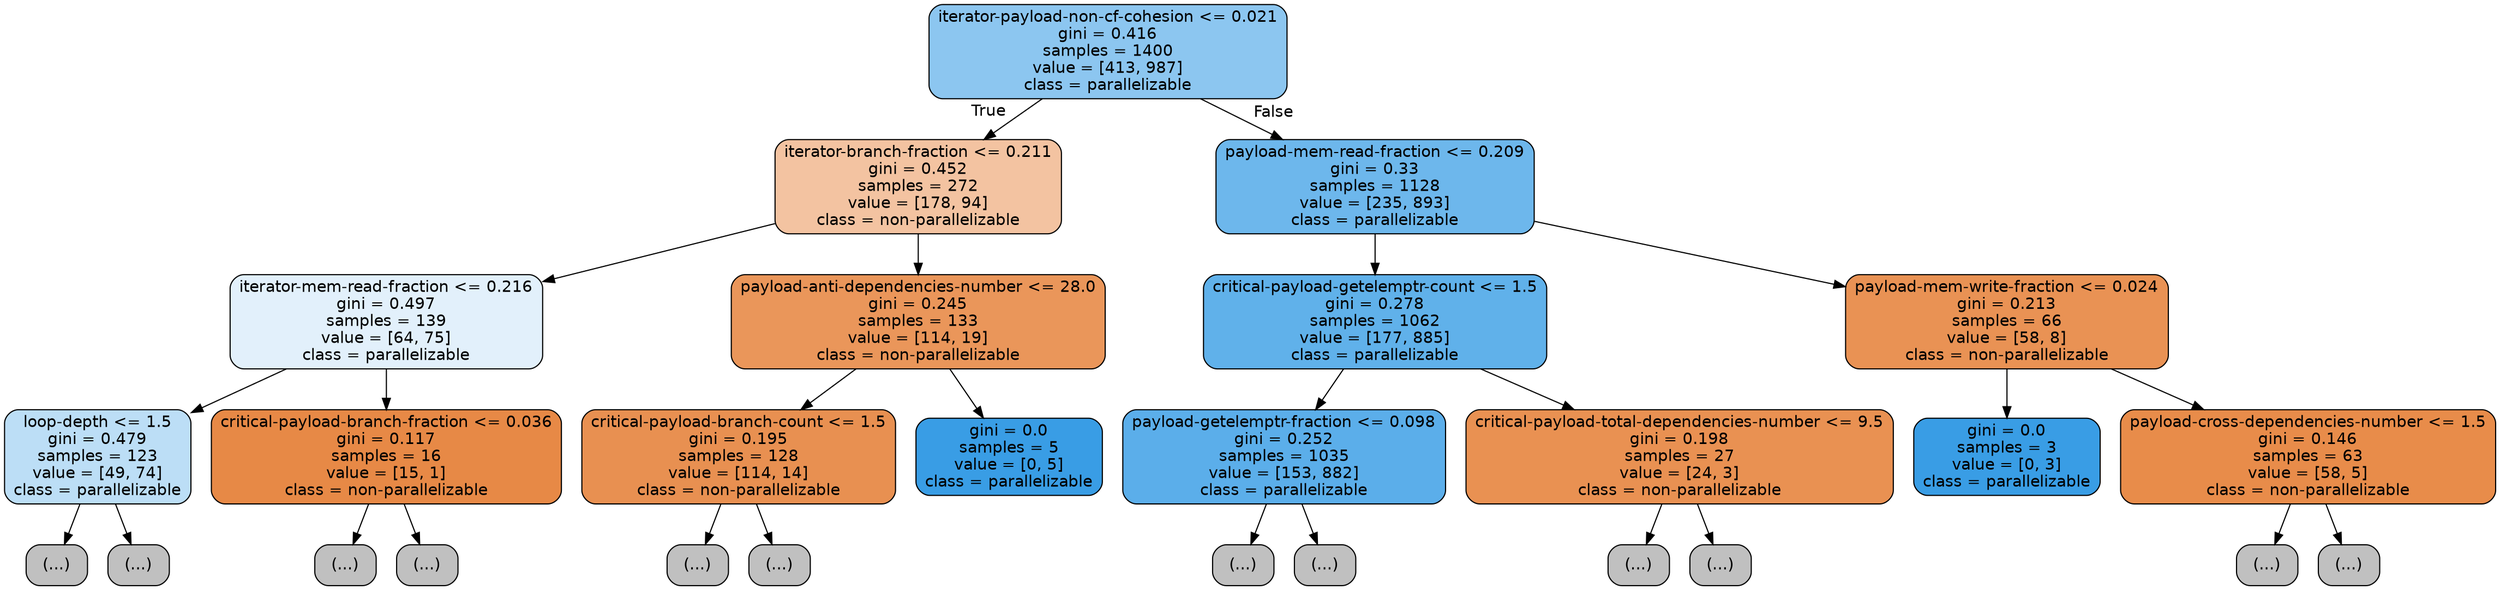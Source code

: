digraph Tree {
node [shape=box, style="filled, rounded", color="black", fontname=helvetica] ;
edge [fontname=helvetica] ;
0 [label="iterator-payload-non-cf-cohesion <= 0.021\ngini = 0.416\nsamples = 1400\nvalue = [413, 987]\nclass = parallelizable", fillcolor="#399de594"] ;
1 [label="iterator-branch-fraction <= 0.211\ngini = 0.452\nsamples = 272\nvalue = [178, 94]\nclass = non-parallelizable", fillcolor="#e5813978"] ;
0 -> 1 [labeldistance=2.5, labelangle=45, headlabel="True"] ;
2 [label="iterator-mem-read-fraction <= 0.216\ngini = 0.497\nsamples = 139\nvalue = [64, 75]\nclass = parallelizable", fillcolor="#399de525"] ;
1 -> 2 ;
3 [label="loop-depth <= 1.5\ngini = 0.479\nsamples = 123\nvalue = [49, 74]\nclass = parallelizable", fillcolor="#399de556"] ;
2 -> 3 ;
4 [label="(...)", fillcolor="#C0C0C0"] ;
3 -> 4 ;
21 [label="(...)", fillcolor="#C0C0C0"] ;
3 -> 21 ;
36 [label="critical-payload-branch-fraction <= 0.036\ngini = 0.117\nsamples = 16\nvalue = [15, 1]\nclass = non-parallelizable", fillcolor="#e58139ee"] ;
2 -> 36 ;
37 [label="(...)", fillcolor="#C0C0C0"] ;
36 -> 37 ;
38 [label="(...)", fillcolor="#C0C0C0"] ;
36 -> 38 ;
39 [label="payload-anti-dependencies-number <= 28.0\ngini = 0.245\nsamples = 133\nvalue = [114, 19]\nclass = non-parallelizable", fillcolor="#e58139d4"] ;
1 -> 39 ;
40 [label="critical-payload-branch-count <= 1.5\ngini = 0.195\nsamples = 128\nvalue = [114, 14]\nclass = non-parallelizable", fillcolor="#e58139e0"] ;
39 -> 40 ;
41 [label="(...)", fillcolor="#C0C0C0"] ;
40 -> 41 ;
50 [label="(...)", fillcolor="#C0C0C0"] ;
40 -> 50 ;
65 [label="gini = 0.0\nsamples = 5\nvalue = [0, 5]\nclass = parallelizable", fillcolor="#399de5ff"] ;
39 -> 65 ;
66 [label="payload-mem-read-fraction <= 0.209\ngini = 0.33\nsamples = 1128\nvalue = [235, 893]\nclass = parallelizable", fillcolor="#399de5bc"] ;
0 -> 66 [labeldistance=2.5, labelangle=-45, headlabel="False"] ;
67 [label="critical-payload-getelemptr-count <= 1.5\ngini = 0.278\nsamples = 1062\nvalue = [177, 885]\nclass = parallelizable", fillcolor="#399de5cc"] ;
66 -> 67 ;
68 [label="payload-getelemptr-fraction <= 0.098\ngini = 0.252\nsamples = 1035\nvalue = [153, 882]\nclass = parallelizable", fillcolor="#399de5d3"] ;
67 -> 68 ;
69 [label="(...)", fillcolor="#C0C0C0"] ;
68 -> 69 ;
70 [label="(...)", fillcolor="#C0C0C0"] ;
68 -> 70 ;
227 [label="critical-payload-total-dependencies-number <= 9.5\ngini = 0.198\nsamples = 27\nvalue = [24, 3]\nclass = non-parallelizable", fillcolor="#e58139df"] ;
67 -> 227 ;
228 [label="(...)", fillcolor="#C0C0C0"] ;
227 -> 228 ;
229 [label="(...)", fillcolor="#C0C0C0"] ;
227 -> 229 ;
232 [label="payload-mem-write-fraction <= 0.024\ngini = 0.213\nsamples = 66\nvalue = [58, 8]\nclass = non-parallelizable", fillcolor="#e58139dc"] ;
66 -> 232 ;
233 [label="gini = 0.0\nsamples = 3\nvalue = [0, 3]\nclass = parallelizable", fillcolor="#399de5ff"] ;
232 -> 233 ;
234 [label="payload-cross-dependencies-number <= 1.5\ngini = 0.146\nsamples = 63\nvalue = [58, 5]\nclass = non-parallelizable", fillcolor="#e58139e9"] ;
232 -> 234 ;
235 [label="(...)", fillcolor="#C0C0C0"] ;
234 -> 235 ;
246 [label="(...)", fillcolor="#C0C0C0"] ;
234 -> 246 ;
}
